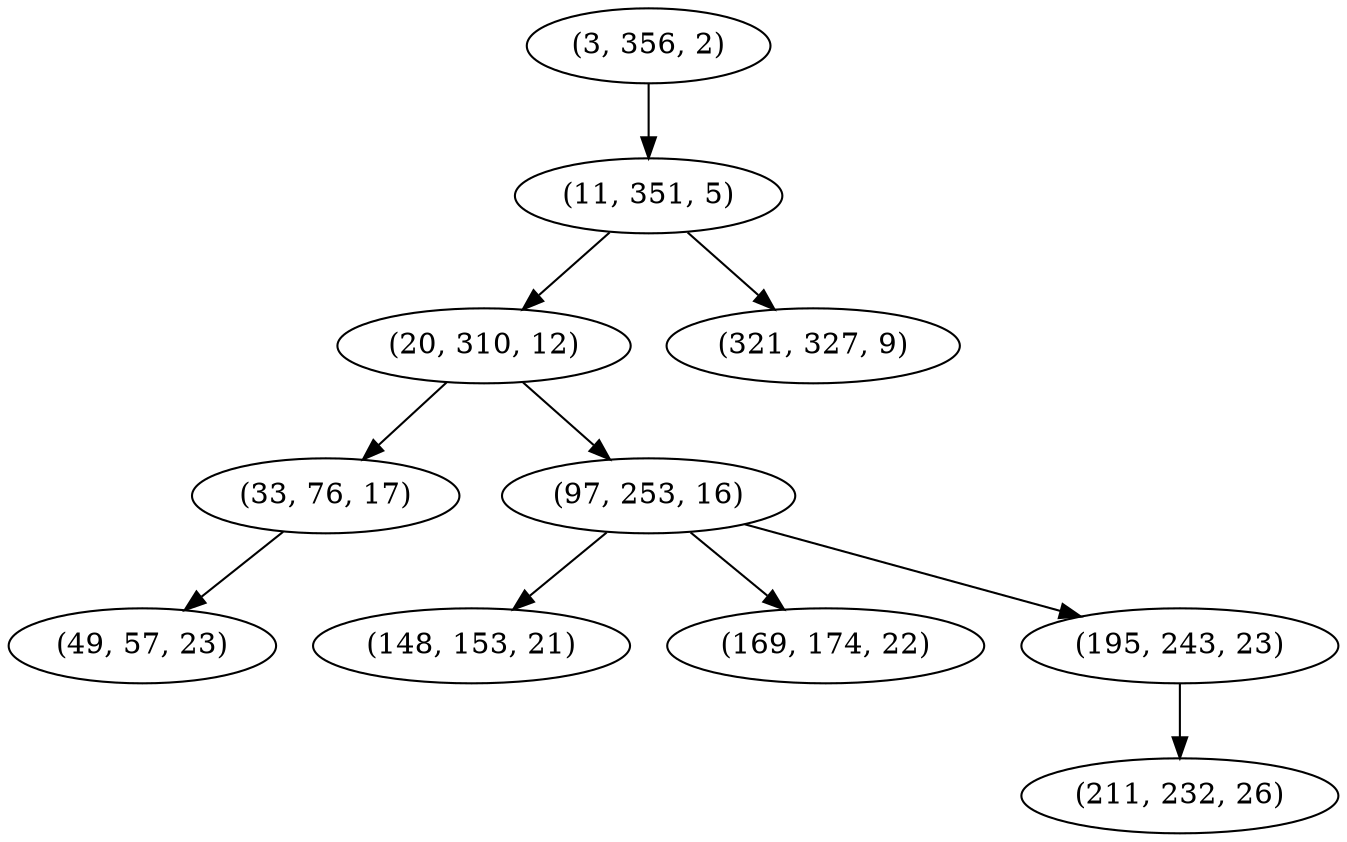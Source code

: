 digraph tree {
    "(3, 356, 2)";
    "(11, 351, 5)";
    "(20, 310, 12)";
    "(33, 76, 17)";
    "(49, 57, 23)";
    "(97, 253, 16)";
    "(148, 153, 21)";
    "(169, 174, 22)";
    "(195, 243, 23)";
    "(211, 232, 26)";
    "(321, 327, 9)";
    "(3, 356, 2)" -> "(11, 351, 5)";
    "(11, 351, 5)" -> "(20, 310, 12)";
    "(11, 351, 5)" -> "(321, 327, 9)";
    "(20, 310, 12)" -> "(33, 76, 17)";
    "(20, 310, 12)" -> "(97, 253, 16)";
    "(33, 76, 17)" -> "(49, 57, 23)";
    "(97, 253, 16)" -> "(148, 153, 21)";
    "(97, 253, 16)" -> "(169, 174, 22)";
    "(97, 253, 16)" -> "(195, 243, 23)";
    "(195, 243, 23)" -> "(211, 232, 26)";
}
